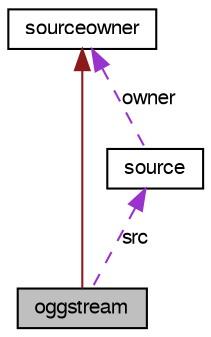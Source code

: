 digraph G
{
  edge [fontname="FreeSans",fontsize="10",labelfontname="FreeSans",labelfontsize="10"];
  node [fontname="FreeSans",fontsize="10",shape=record];
  Node1 [label="oggstream",height=0.2,width=0.4,color="black", fillcolor="grey75", style="filled" fontcolor="black"];
  Node2 -> Node1 [dir=back,color="firebrick4",fontsize="10",style="solid",fontname="FreeSans"];
  Node2 [label="sourceowner",height=0.2,width=0.4,color="black", fillcolor="white", style="filled",URL="$classsourceowner.html"];
  Node3 -> Node1 [dir=back,color="darkorchid3",fontsize="10",style="dashed",label="src",fontname="FreeSans"];
  Node3 [label="source",height=0.2,width=0.4,color="black", fillcolor="white", style="filled",URL="$classsource.html"];
  Node2 -> Node3 [dir=back,color="darkorchid3",fontsize="10",style="dashed",label="owner",fontname="FreeSans"];
}
